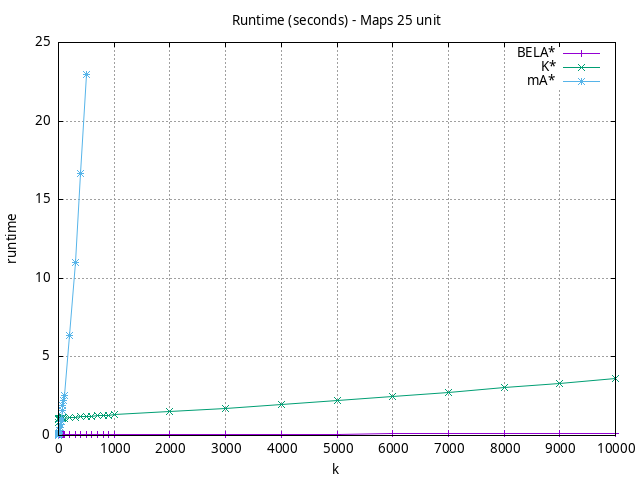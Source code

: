 #!/usr/bin/gnuplot
# -*- coding: utf-8 -*-
#
# results/maps/unit/25/random512-25.heuristic.unit.runtime.gnuplot
#
# Started on 04/07/2024 22:04:00
# Author: Carlos Linares López
set grid
set xlabel "k"
set ylabel "runtime"

set title "Runtime (seconds) - Maps 25 unit"

set terminal png enhanced font "Ariel,10"
set output 'random512-25.heuristic.unit.runtime.png'

plot "-" title "BELA*"      with linesp, "-" title "K*"      with linesp, "-" title "mA*"      with linesp

	1 0.0385829295
	2 0.039359800099999995
	3 0.0394724871
	4 0.0396523261
	5 0.039431271500000004
	6 0.039782804899999996
	7 0.039960402
	8 0.0403276246
	9 0.040039752000000005
	10 0.039428469699999996
	20 0.039173122799999995
	30 0.0390476591
	40 0.0395174156
	50 0.039730405
	60 0.0399798096
	70 0.03997770640000001
	80 0.040162501100000005
	90 0.04166091510000001
	100 0.04109482099999999
	200 0.04302261970000001
	300 0.044062021
	400 0.044881767999999995
	500 0.04575308799999999
	600 0.046477144
	700 0.046589321999999996
	800 0.04692653999999999
	900 0.04720790699999999
	1000 0.047223013999999994
	2000 0.056095623
	3000 0.06553659899999999
	4000 0.076507139
	5000 0.08664703199999998
	6000 0.09872700199999997
	7000 0.114498949
	8000 0.12716411800000002
	9000 0.14054946100000001
	10000 0.155431974
end
	1 0.09031750100000002
	2 0.8246933640000002
	3 1.0250816790000001
	4 1.07955253
	5 1.0840353
	6 1.0873795499999999
	7 1.0905770899999998
	8 1.0939488099999999
	9 1.0979789400000002
	10 1.08242434
	20 1.0886050999999999
	30 1.0936318200000001
	40 1.09781244
	50 1.1030523600000002
	60 1.10813379
	70 1.1121787300000001
	80 1.11886373
	90 1.12220721
	100 1.10958483
	200 1.13476224
	300 1.16480306
	400 1.19078939
	500 1.21106574
	600 1.23104144
	700 1.2544342
	800 1.27555288
	900 1.2963190799999997
	1000 1.30410484
	2000 1.5177352000000002
	3000 1.7484744600000002
	4000 1.9866924
	5000 2.2372977
	6000 2.4923807
	7000 2.7608856000000004
	8000 3.0310304
	9000 3.3101307999999996
	10000 3.5983007
end
	1 0.0221824224
	2 0.0379900856
	3 0.0542596394
	4 0.0696186771
	5 0.0873651339
	6 0.103202544
	7 0.11818730699999999
	8 0.13624241199999998
	9 0.15421369199999999
	10 0.17204502500000005
	20 0.343857067
	30 0.5153633689999999
	40 0.7121701789999999
	50 0.9135806079999998
	60 1.1128622229999998
	70 1.5673811100000004
	80 1.9108931099999997
	90 2.24848262
	100 2.55274657
	200 6.354013519999999
	300 11.020881700000002
	400 16.6374351
	500 22.9479099
end
